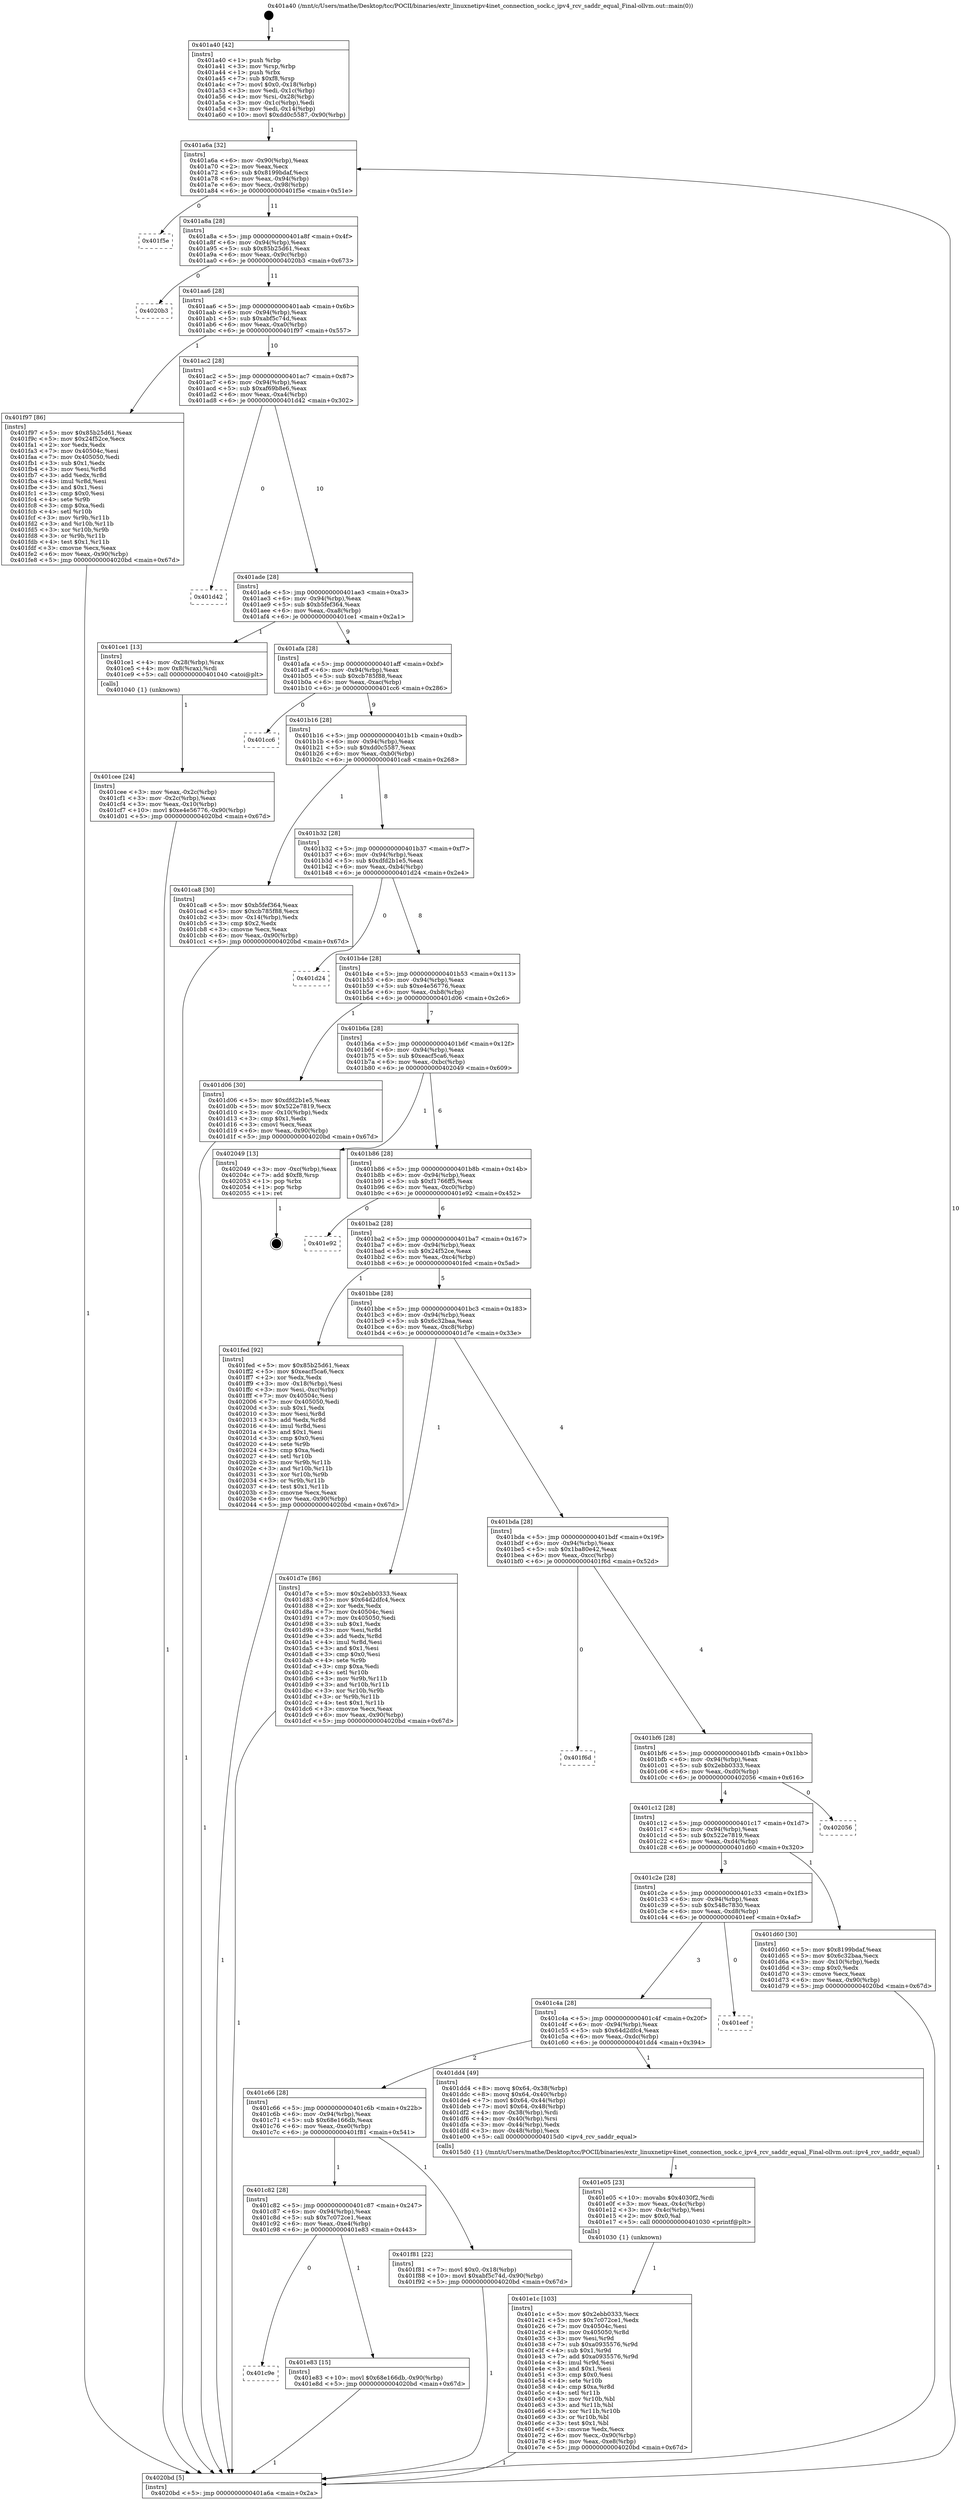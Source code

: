 digraph "0x401a40" {
  label = "0x401a40 (/mnt/c/Users/mathe/Desktop/tcc/POCII/binaries/extr_linuxnetipv4inet_connection_sock.c_ipv4_rcv_saddr_equal_Final-ollvm.out::main(0))"
  labelloc = "t"
  node[shape=record]

  Entry [label="",width=0.3,height=0.3,shape=circle,fillcolor=black,style=filled]
  "0x401a6a" [label="{
     0x401a6a [32]\l
     | [instrs]\l
     &nbsp;&nbsp;0x401a6a \<+6\>: mov -0x90(%rbp),%eax\l
     &nbsp;&nbsp;0x401a70 \<+2\>: mov %eax,%ecx\l
     &nbsp;&nbsp;0x401a72 \<+6\>: sub $0x8199bdaf,%ecx\l
     &nbsp;&nbsp;0x401a78 \<+6\>: mov %eax,-0x94(%rbp)\l
     &nbsp;&nbsp;0x401a7e \<+6\>: mov %ecx,-0x98(%rbp)\l
     &nbsp;&nbsp;0x401a84 \<+6\>: je 0000000000401f5e \<main+0x51e\>\l
  }"]
  "0x401f5e" [label="{
     0x401f5e\l
  }", style=dashed]
  "0x401a8a" [label="{
     0x401a8a [28]\l
     | [instrs]\l
     &nbsp;&nbsp;0x401a8a \<+5\>: jmp 0000000000401a8f \<main+0x4f\>\l
     &nbsp;&nbsp;0x401a8f \<+6\>: mov -0x94(%rbp),%eax\l
     &nbsp;&nbsp;0x401a95 \<+5\>: sub $0x85b25d61,%eax\l
     &nbsp;&nbsp;0x401a9a \<+6\>: mov %eax,-0x9c(%rbp)\l
     &nbsp;&nbsp;0x401aa0 \<+6\>: je 00000000004020b3 \<main+0x673\>\l
  }"]
  Exit [label="",width=0.3,height=0.3,shape=circle,fillcolor=black,style=filled,peripheries=2]
  "0x4020b3" [label="{
     0x4020b3\l
  }", style=dashed]
  "0x401aa6" [label="{
     0x401aa6 [28]\l
     | [instrs]\l
     &nbsp;&nbsp;0x401aa6 \<+5\>: jmp 0000000000401aab \<main+0x6b\>\l
     &nbsp;&nbsp;0x401aab \<+6\>: mov -0x94(%rbp),%eax\l
     &nbsp;&nbsp;0x401ab1 \<+5\>: sub $0xabf5c74d,%eax\l
     &nbsp;&nbsp;0x401ab6 \<+6\>: mov %eax,-0xa0(%rbp)\l
     &nbsp;&nbsp;0x401abc \<+6\>: je 0000000000401f97 \<main+0x557\>\l
  }"]
  "0x401c9e" [label="{
     0x401c9e\l
  }", style=dashed]
  "0x401f97" [label="{
     0x401f97 [86]\l
     | [instrs]\l
     &nbsp;&nbsp;0x401f97 \<+5\>: mov $0x85b25d61,%eax\l
     &nbsp;&nbsp;0x401f9c \<+5\>: mov $0x24f52ce,%ecx\l
     &nbsp;&nbsp;0x401fa1 \<+2\>: xor %edx,%edx\l
     &nbsp;&nbsp;0x401fa3 \<+7\>: mov 0x40504c,%esi\l
     &nbsp;&nbsp;0x401faa \<+7\>: mov 0x405050,%edi\l
     &nbsp;&nbsp;0x401fb1 \<+3\>: sub $0x1,%edx\l
     &nbsp;&nbsp;0x401fb4 \<+3\>: mov %esi,%r8d\l
     &nbsp;&nbsp;0x401fb7 \<+3\>: add %edx,%r8d\l
     &nbsp;&nbsp;0x401fba \<+4\>: imul %r8d,%esi\l
     &nbsp;&nbsp;0x401fbe \<+3\>: and $0x1,%esi\l
     &nbsp;&nbsp;0x401fc1 \<+3\>: cmp $0x0,%esi\l
     &nbsp;&nbsp;0x401fc4 \<+4\>: sete %r9b\l
     &nbsp;&nbsp;0x401fc8 \<+3\>: cmp $0xa,%edi\l
     &nbsp;&nbsp;0x401fcb \<+4\>: setl %r10b\l
     &nbsp;&nbsp;0x401fcf \<+3\>: mov %r9b,%r11b\l
     &nbsp;&nbsp;0x401fd2 \<+3\>: and %r10b,%r11b\l
     &nbsp;&nbsp;0x401fd5 \<+3\>: xor %r10b,%r9b\l
     &nbsp;&nbsp;0x401fd8 \<+3\>: or %r9b,%r11b\l
     &nbsp;&nbsp;0x401fdb \<+4\>: test $0x1,%r11b\l
     &nbsp;&nbsp;0x401fdf \<+3\>: cmovne %ecx,%eax\l
     &nbsp;&nbsp;0x401fe2 \<+6\>: mov %eax,-0x90(%rbp)\l
     &nbsp;&nbsp;0x401fe8 \<+5\>: jmp 00000000004020bd \<main+0x67d\>\l
  }"]
  "0x401ac2" [label="{
     0x401ac2 [28]\l
     | [instrs]\l
     &nbsp;&nbsp;0x401ac2 \<+5\>: jmp 0000000000401ac7 \<main+0x87\>\l
     &nbsp;&nbsp;0x401ac7 \<+6\>: mov -0x94(%rbp),%eax\l
     &nbsp;&nbsp;0x401acd \<+5\>: sub $0xaf69b8e6,%eax\l
     &nbsp;&nbsp;0x401ad2 \<+6\>: mov %eax,-0xa4(%rbp)\l
     &nbsp;&nbsp;0x401ad8 \<+6\>: je 0000000000401d42 \<main+0x302\>\l
  }"]
  "0x401e83" [label="{
     0x401e83 [15]\l
     | [instrs]\l
     &nbsp;&nbsp;0x401e83 \<+10\>: movl $0x68e166db,-0x90(%rbp)\l
     &nbsp;&nbsp;0x401e8d \<+5\>: jmp 00000000004020bd \<main+0x67d\>\l
  }"]
  "0x401d42" [label="{
     0x401d42\l
  }", style=dashed]
  "0x401ade" [label="{
     0x401ade [28]\l
     | [instrs]\l
     &nbsp;&nbsp;0x401ade \<+5\>: jmp 0000000000401ae3 \<main+0xa3\>\l
     &nbsp;&nbsp;0x401ae3 \<+6\>: mov -0x94(%rbp),%eax\l
     &nbsp;&nbsp;0x401ae9 \<+5\>: sub $0xb5fef364,%eax\l
     &nbsp;&nbsp;0x401aee \<+6\>: mov %eax,-0xa8(%rbp)\l
     &nbsp;&nbsp;0x401af4 \<+6\>: je 0000000000401ce1 \<main+0x2a1\>\l
  }"]
  "0x401c82" [label="{
     0x401c82 [28]\l
     | [instrs]\l
     &nbsp;&nbsp;0x401c82 \<+5\>: jmp 0000000000401c87 \<main+0x247\>\l
     &nbsp;&nbsp;0x401c87 \<+6\>: mov -0x94(%rbp),%eax\l
     &nbsp;&nbsp;0x401c8d \<+5\>: sub $0x7c072ce1,%eax\l
     &nbsp;&nbsp;0x401c92 \<+6\>: mov %eax,-0xe4(%rbp)\l
     &nbsp;&nbsp;0x401c98 \<+6\>: je 0000000000401e83 \<main+0x443\>\l
  }"]
  "0x401ce1" [label="{
     0x401ce1 [13]\l
     | [instrs]\l
     &nbsp;&nbsp;0x401ce1 \<+4\>: mov -0x28(%rbp),%rax\l
     &nbsp;&nbsp;0x401ce5 \<+4\>: mov 0x8(%rax),%rdi\l
     &nbsp;&nbsp;0x401ce9 \<+5\>: call 0000000000401040 \<atoi@plt\>\l
     | [calls]\l
     &nbsp;&nbsp;0x401040 \{1\} (unknown)\l
  }"]
  "0x401afa" [label="{
     0x401afa [28]\l
     | [instrs]\l
     &nbsp;&nbsp;0x401afa \<+5\>: jmp 0000000000401aff \<main+0xbf\>\l
     &nbsp;&nbsp;0x401aff \<+6\>: mov -0x94(%rbp),%eax\l
     &nbsp;&nbsp;0x401b05 \<+5\>: sub $0xcb785f88,%eax\l
     &nbsp;&nbsp;0x401b0a \<+6\>: mov %eax,-0xac(%rbp)\l
     &nbsp;&nbsp;0x401b10 \<+6\>: je 0000000000401cc6 \<main+0x286\>\l
  }"]
  "0x401f81" [label="{
     0x401f81 [22]\l
     | [instrs]\l
     &nbsp;&nbsp;0x401f81 \<+7\>: movl $0x0,-0x18(%rbp)\l
     &nbsp;&nbsp;0x401f88 \<+10\>: movl $0xabf5c74d,-0x90(%rbp)\l
     &nbsp;&nbsp;0x401f92 \<+5\>: jmp 00000000004020bd \<main+0x67d\>\l
  }"]
  "0x401cc6" [label="{
     0x401cc6\l
  }", style=dashed]
  "0x401b16" [label="{
     0x401b16 [28]\l
     | [instrs]\l
     &nbsp;&nbsp;0x401b16 \<+5\>: jmp 0000000000401b1b \<main+0xdb\>\l
     &nbsp;&nbsp;0x401b1b \<+6\>: mov -0x94(%rbp),%eax\l
     &nbsp;&nbsp;0x401b21 \<+5\>: sub $0xdd0c5587,%eax\l
     &nbsp;&nbsp;0x401b26 \<+6\>: mov %eax,-0xb0(%rbp)\l
     &nbsp;&nbsp;0x401b2c \<+6\>: je 0000000000401ca8 \<main+0x268\>\l
  }"]
  "0x401e1c" [label="{
     0x401e1c [103]\l
     | [instrs]\l
     &nbsp;&nbsp;0x401e1c \<+5\>: mov $0x2ebb0333,%ecx\l
     &nbsp;&nbsp;0x401e21 \<+5\>: mov $0x7c072ce1,%edx\l
     &nbsp;&nbsp;0x401e26 \<+7\>: mov 0x40504c,%esi\l
     &nbsp;&nbsp;0x401e2d \<+8\>: mov 0x405050,%r8d\l
     &nbsp;&nbsp;0x401e35 \<+3\>: mov %esi,%r9d\l
     &nbsp;&nbsp;0x401e38 \<+7\>: sub $0xa0935576,%r9d\l
     &nbsp;&nbsp;0x401e3f \<+4\>: sub $0x1,%r9d\l
     &nbsp;&nbsp;0x401e43 \<+7\>: add $0xa0935576,%r9d\l
     &nbsp;&nbsp;0x401e4a \<+4\>: imul %r9d,%esi\l
     &nbsp;&nbsp;0x401e4e \<+3\>: and $0x1,%esi\l
     &nbsp;&nbsp;0x401e51 \<+3\>: cmp $0x0,%esi\l
     &nbsp;&nbsp;0x401e54 \<+4\>: sete %r10b\l
     &nbsp;&nbsp;0x401e58 \<+4\>: cmp $0xa,%r8d\l
     &nbsp;&nbsp;0x401e5c \<+4\>: setl %r11b\l
     &nbsp;&nbsp;0x401e60 \<+3\>: mov %r10b,%bl\l
     &nbsp;&nbsp;0x401e63 \<+3\>: and %r11b,%bl\l
     &nbsp;&nbsp;0x401e66 \<+3\>: xor %r11b,%r10b\l
     &nbsp;&nbsp;0x401e69 \<+3\>: or %r10b,%bl\l
     &nbsp;&nbsp;0x401e6c \<+3\>: test $0x1,%bl\l
     &nbsp;&nbsp;0x401e6f \<+3\>: cmovne %edx,%ecx\l
     &nbsp;&nbsp;0x401e72 \<+6\>: mov %ecx,-0x90(%rbp)\l
     &nbsp;&nbsp;0x401e78 \<+6\>: mov %eax,-0xe8(%rbp)\l
     &nbsp;&nbsp;0x401e7e \<+5\>: jmp 00000000004020bd \<main+0x67d\>\l
  }"]
  "0x401ca8" [label="{
     0x401ca8 [30]\l
     | [instrs]\l
     &nbsp;&nbsp;0x401ca8 \<+5\>: mov $0xb5fef364,%eax\l
     &nbsp;&nbsp;0x401cad \<+5\>: mov $0xcb785f88,%ecx\l
     &nbsp;&nbsp;0x401cb2 \<+3\>: mov -0x14(%rbp),%edx\l
     &nbsp;&nbsp;0x401cb5 \<+3\>: cmp $0x2,%edx\l
     &nbsp;&nbsp;0x401cb8 \<+3\>: cmovne %ecx,%eax\l
     &nbsp;&nbsp;0x401cbb \<+6\>: mov %eax,-0x90(%rbp)\l
     &nbsp;&nbsp;0x401cc1 \<+5\>: jmp 00000000004020bd \<main+0x67d\>\l
  }"]
  "0x401b32" [label="{
     0x401b32 [28]\l
     | [instrs]\l
     &nbsp;&nbsp;0x401b32 \<+5\>: jmp 0000000000401b37 \<main+0xf7\>\l
     &nbsp;&nbsp;0x401b37 \<+6\>: mov -0x94(%rbp),%eax\l
     &nbsp;&nbsp;0x401b3d \<+5\>: sub $0xdfd2b1e5,%eax\l
     &nbsp;&nbsp;0x401b42 \<+6\>: mov %eax,-0xb4(%rbp)\l
     &nbsp;&nbsp;0x401b48 \<+6\>: je 0000000000401d24 \<main+0x2e4\>\l
  }"]
  "0x4020bd" [label="{
     0x4020bd [5]\l
     | [instrs]\l
     &nbsp;&nbsp;0x4020bd \<+5\>: jmp 0000000000401a6a \<main+0x2a\>\l
  }"]
  "0x401a40" [label="{
     0x401a40 [42]\l
     | [instrs]\l
     &nbsp;&nbsp;0x401a40 \<+1\>: push %rbp\l
     &nbsp;&nbsp;0x401a41 \<+3\>: mov %rsp,%rbp\l
     &nbsp;&nbsp;0x401a44 \<+1\>: push %rbx\l
     &nbsp;&nbsp;0x401a45 \<+7\>: sub $0xf8,%rsp\l
     &nbsp;&nbsp;0x401a4c \<+7\>: movl $0x0,-0x18(%rbp)\l
     &nbsp;&nbsp;0x401a53 \<+3\>: mov %edi,-0x1c(%rbp)\l
     &nbsp;&nbsp;0x401a56 \<+4\>: mov %rsi,-0x28(%rbp)\l
     &nbsp;&nbsp;0x401a5a \<+3\>: mov -0x1c(%rbp),%edi\l
     &nbsp;&nbsp;0x401a5d \<+3\>: mov %edi,-0x14(%rbp)\l
     &nbsp;&nbsp;0x401a60 \<+10\>: movl $0xdd0c5587,-0x90(%rbp)\l
  }"]
  "0x401cee" [label="{
     0x401cee [24]\l
     | [instrs]\l
     &nbsp;&nbsp;0x401cee \<+3\>: mov %eax,-0x2c(%rbp)\l
     &nbsp;&nbsp;0x401cf1 \<+3\>: mov -0x2c(%rbp),%eax\l
     &nbsp;&nbsp;0x401cf4 \<+3\>: mov %eax,-0x10(%rbp)\l
     &nbsp;&nbsp;0x401cf7 \<+10\>: movl $0xe4e56776,-0x90(%rbp)\l
     &nbsp;&nbsp;0x401d01 \<+5\>: jmp 00000000004020bd \<main+0x67d\>\l
  }"]
  "0x401e05" [label="{
     0x401e05 [23]\l
     | [instrs]\l
     &nbsp;&nbsp;0x401e05 \<+10\>: movabs $0x4030f2,%rdi\l
     &nbsp;&nbsp;0x401e0f \<+3\>: mov %eax,-0x4c(%rbp)\l
     &nbsp;&nbsp;0x401e12 \<+3\>: mov -0x4c(%rbp),%esi\l
     &nbsp;&nbsp;0x401e15 \<+2\>: mov $0x0,%al\l
     &nbsp;&nbsp;0x401e17 \<+5\>: call 0000000000401030 \<printf@plt\>\l
     | [calls]\l
     &nbsp;&nbsp;0x401030 \{1\} (unknown)\l
  }"]
  "0x401d24" [label="{
     0x401d24\l
  }", style=dashed]
  "0x401b4e" [label="{
     0x401b4e [28]\l
     | [instrs]\l
     &nbsp;&nbsp;0x401b4e \<+5\>: jmp 0000000000401b53 \<main+0x113\>\l
     &nbsp;&nbsp;0x401b53 \<+6\>: mov -0x94(%rbp),%eax\l
     &nbsp;&nbsp;0x401b59 \<+5\>: sub $0xe4e56776,%eax\l
     &nbsp;&nbsp;0x401b5e \<+6\>: mov %eax,-0xb8(%rbp)\l
     &nbsp;&nbsp;0x401b64 \<+6\>: je 0000000000401d06 \<main+0x2c6\>\l
  }"]
  "0x401c66" [label="{
     0x401c66 [28]\l
     | [instrs]\l
     &nbsp;&nbsp;0x401c66 \<+5\>: jmp 0000000000401c6b \<main+0x22b\>\l
     &nbsp;&nbsp;0x401c6b \<+6\>: mov -0x94(%rbp),%eax\l
     &nbsp;&nbsp;0x401c71 \<+5\>: sub $0x68e166db,%eax\l
     &nbsp;&nbsp;0x401c76 \<+6\>: mov %eax,-0xe0(%rbp)\l
     &nbsp;&nbsp;0x401c7c \<+6\>: je 0000000000401f81 \<main+0x541\>\l
  }"]
  "0x401d06" [label="{
     0x401d06 [30]\l
     | [instrs]\l
     &nbsp;&nbsp;0x401d06 \<+5\>: mov $0xdfd2b1e5,%eax\l
     &nbsp;&nbsp;0x401d0b \<+5\>: mov $0x522e7819,%ecx\l
     &nbsp;&nbsp;0x401d10 \<+3\>: mov -0x10(%rbp),%edx\l
     &nbsp;&nbsp;0x401d13 \<+3\>: cmp $0x1,%edx\l
     &nbsp;&nbsp;0x401d16 \<+3\>: cmovl %ecx,%eax\l
     &nbsp;&nbsp;0x401d19 \<+6\>: mov %eax,-0x90(%rbp)\l
     &nbsp;&nbsp;0x401d1f \<+5\>: jmp 00000000004020bd \<main+0x67d\>\l
  }"]
  "0x401b6a" [label="{
     0x401b6a [28]\l
     | [instrs]\l
     &nbsp;&nbsp;0x401b6a \<+5\>: jmp 0000000000401b6f \<main+0x12f\>\l
     &nbsp;&nbsp;0x401b6f \<+6\>: mov -0x94(%rbp),%eax\l
     &nbsp;&nbsp;0x401b75 \<+5\>: sub $0xeacf5ca6,%eax\l
     &nbsp;&nbsp;0x401b7a \<+6\>: mov %eax,-0xbc(%rbp)\l
     &nbsp;&nbsp;0x401b80 \<+6\>: je 0000000000402049 \<main+0x609\>\l
  }"]
  "0x401dd4" [label="{
     0x401dd4 [49]\l
     | [instrs]\l
     &nbsp;&nbsp;0x401dd4 \<+8\>: movq $0x64,-0x38(%rbp)\l
     &nbsp;&nbsp;0x401ddc \<+8\>: movq $0x64,-0x40(%rbp)\l
     &nbsp;&nbsp;0x401de4 \<+7\>: movl $0x64,-0x44(%rbp)\l
     &nbsp;&nbsp;0x401deb \<+7\>: movl $0x64,-0x48(%rbp)\l
     &nbsp;&nbsp;0x401df2 \<+4\>: mov -0x38(%rbp),%rdi\l
     &nbsp;&nbsp;0x401df6 \<+4\>: mov -0x40(%rbp),%rsi\l
     &nbsp;&nbsp;0x401dfa \<+3\>: mov -0x44(%rbp),%edx\l
     &nbsp;&nbsp;0x401dfd \<+3\>: mov -0x48(%rbp),%ecx\l
     &nbsp;&nbsp;0x401e00 \<+5\>: call 00000000004015d0 \<ipv4_rcv_saddr_equal\>\l
     | [calls]\l
     &nbsp;&nbsp;0x4015d0 \{1\} (/mnt/c/Users/mathe/Desktop/tcc/POCII/binaries/extr_linuxnetipv4inet_connection_sock.c_ipv4_rcv_saddr_equal_Final-ollvm.out::ipv4_rcv_saddr_equal)\l
  }"]
  "0x402049" [label="{
     0x402049 [13]\l
     | [instrs]\l
     &nbsp;&nbsp;0x402049 \<+3\>: mov -0xc(%rbp),%eax\l
     &nbsp;&nbsp;0x40204c \<+7\>: add $0xf8,%rsp\l
     &nbsp;&nbsp;0x402053 \<+1\>: pop %rbx\l
     &nbsp;&nbsp;0x402054 \<+1\>: pop %rbp\l
     &nbsp;&nbsp;0x402055 \<+1\>: ret\l
  }"]
  "0x401b86" [label="{
     0x401b86 [28]\l
     | [instrs]\l
     &nbsp;&nbsp;0x401b86 \<+5\>: jmp 0000000000401b8b \<main+0x14b\>\l
     &nbsp;&nbsp;0x401b8b \<+6\>: mov -0x94(%rbp),%eax\l
     &nbsp;&nbsp;0x401b91 \<+5\>: sub $0xf1766ff5,%eax\l
     &nbsp;&nbsp;0x401b96 \<+6\>: mov %eax,-0xc0(%rbp)\l
     &nbsp;&nbsp;0x401b9c \<+6\>: je 0000000000401e92 \<main+0x452\>\l
  }"]
  "0x401c4a" [label="{
     0x401c4a [28]\l
     | [instrs]\l
     &nbsp;&nbsp;0x401c4a \<+5\>: jmp 0000000000401c4f \<main+0x20f\>\l
     &nbsp;&nbsp;0x401c4f \<+6\>: mov -0x94(%rbp),%eax\l
     &nbsp;&nbsp;0x401c55 \<+5\>: sub $0x64d2dfc4,%eax\l
     &nbsp;&nbsp;0x401c5a \<+6\>: mov %eax,-0xdc(%rbp)\l
     &nbsp;&nbsp;0x401c60 \<+6\>: je 0000000000401dd4 \<main+0x394\>\l
  }"]
  "0x401e92" [label="{
     0x401e92\l
  }", style=dashed]
  "0x401ba2" [label="{
     0x401ba2 [28]\l
     | [instrs]\l
     &nbsp;&nbsp;0x401ba2 \<+5\>: jmp 0000000000401ba7 \<main+0x167\>\l
     &nbsp;&nbsp;0x401ba7 \<+6\>: mov -0x94(%rbp),%eax\l
     &nbsp;&nbsp;0x401bad \<+5\>: sub $0x24f52ce,%eax\l
     &nbsp;&nbsp;0x401bb2 \<+6\>: mov %eax,-0xc4(%rbp)\l
     &nbsp;&nbsp;0x401bb8 \<+6\>: je 0000000000401fed \<main+0x5ad\>\l
  }"]
  "0x401eef" [label="{
     0x401eef\l
  }", style=dashed]
  "0x401fed" [label="{
     0x401fed [92]\l
     | [instrs]\l
     &nbsp;&nbsp;0x401fed \<+5\>: mov $0x85b25d61,%eax\l
     &nbsp;&nbsp;0x401ff2 \<+5\>: mov $0xeacf5ca6,%ecx\l
     &nbsp;&nbsp;0x401ff7 \<+2\>: xor %edx,%edx\l
     &nbsp;&nbsp;0x401ff9 \<+3\>: mov -0x18(%rbp),%esi\l
     &nbsp;&nbsp;0x401ffc \<+3\>: mov %esi,-0xc(%rbp)\l
     &nbsp;&nbsp;0x401fff \<+7\>: mov 0x40504c,%esi\l
     &nbsp;&nbsp;0x402006 \<+7\>: mov 0x405050,%edi\l
     &nbsp;&nbsp;0x40200d \<+3\>: sub $0x1,%edx\l
     &nbsp;&nbsp;0x402010 \<+3\>: mov %esi,%r8d\l
     &nbsp;&nbsp;0x402013 \<+3\>: add %edx,%r8d\l
     &nbsp;&nbsp;0x402016 \<+4\>: imul %r8d,%esi\l
     &nbsp;&nbsp;0x40201a \<+3\>: and $0x1,%esi\l
     &nbsp;&nbsp;0x40201d \<+3\>: cmp $0x0,%esi\l
     &nbsp;&nbsp;0x402020 \<+4\>: sete %r9b\l
     &nbsp;&nbsp;0x402024 \<+3\>: cmp $0xa,%edi\l
     &nbsp;&nbsp;0x402027 \<+4\>: setl %r10b\l
     &nbsp;&nbsp;0x40202b \<+3\>: mov %r9b,%r11b\l
     &nbsp;&nbsp;0x40202e \<+3\>: and %r10b,%r11b\l
     &nbsp;&nbsp;0x402031 \<+3\>: xor %r10b,%r9b\l
     &nbsp;&nbsp;0x402034 \<+3\>: or %r9b,%r11b\l
     &nbsp;&nbsp;0x402037 \<+4\>: test $0x1,%r11b\l
     &nbsp;&nbsp;0x40203b \<+3\>: cmovne %ecx,%eax\l
     &nbsp;&nbsp;0x40203e \<+6\>: mov %eax,-0x90(%rbp)\l
     &nbsp;&nbsp;0x402044 \<+5\>: jmp 00000000004020bd \<main+0x67d\>\l
  }"]
  "0x401bbe" [label="{
     0x401bbe [28]\l
     | [instrs]\l
     &nbsp;&nbsp;0x401bbe \<+5\>: jmp 0000000000401bc3 \<main+0x183\>\l
     &nbsp;&nbsp;0x401bc3 \<+6\>: mov -0x94(%rbp),%eax\l
     &nbsp;&nbsp;0x401bc9 \<+5\>: sub $0x6c32baa,%eax\l
     &nbsp;&nbsp;0x401bce \<+6\>: mov %eax,-0xc8(%rbp)\l
     &nbsp;&nbsp;0x401bd4 \<+6\>: je 0000000000401d7e \<main+0x33e\>\l
  }"]
  "0x401c2e" [label="{
     0x401c2e [28]\l
     | [instrs]\l
     &nbsp;&nbsp;0x401c2e \<+5\>: jmp 0000000000401c33 \<main+0x1f3\>\l
     &nbsp;&nbsp;0x401c33 \<+6\>: mov -0x94(%rbp),%eax\l
     &nbsp;&nbsp;0x401c39 \<+5\>: sub $0x548c7830,%eax\l
     &nbsp;&nbsp;0x401c3e \<+6\>: mov %eax,-0xd8(%rbp)\l
     &nbsp;&nbsp;0x401c44 \<+6\>: je 0000000000401eef \<main+0x4af\>\l
  }"]
  "0x401d7e" [label="{
     0x401d7e [86]\l
     | [instrs]\l
     &nbsp;&nbsp;0x401d7e \<+5\>: mov $0x2ebb0333,%eax\l
     &nbsp;&nbsp;0x401d83 \<+5\>: mov $0x64d2dfc4,%ecx\l
     &nbsp;&nbsp;0x401d88 \<+2\>: xor %edx,%edx\l
     &nbsp;&nbsp;0x401d8a \<+7\>: mov 0x40504c,%esi\l
     &nbsp;&nbsp;0x401d91 \<+7\>: mov 0x405050,%edi\l
     &nbsp;&nbsp;0x401d98 \<+3\>: sub $0x1,%edx\l
     &nbsp;&nbsp;0x401d9b \<+3\>: mov %esi,%r8d\l
     &nbsp;&nbsp;0x401d9e \<+3\>: add %edx,%r8d\l
     &nbsp;&nbsp;0x401da1 \<+4\>: imul %r8d,%esi\l
     &nbsp;&nbsp;0x401da5 \<+3\>: and $0x1,%esi\l
     &nbsp;&nbsp;0x401da8 \<+3\>: cmp $0x0,%esi\l
     &nbsp;&nbsp;0x401dab \<+4\>: sete %r9b\l
     &nbsp;&nbsp;0x401daf \<+3\>: cmp $0xa,%edi\l
     &nbsp;&nbsp;0x401db2 \<+4\>: setl %r10b\l
     &nbsp;&nbsp;0x401db6 \<+3\>: mov %r9b,%r11b\l
     &nbsp;&nbsp;0x401db9 \<+3\>: and %r10b,%r11b\l
     &nbsp;&nbsp;0x401dbc \<+3\>: xor %r10b,%r9b\l
     &nbsp;&nbsp;0x401dbf \<+3\>: or %r9b,%r11b\l
     &nbsp;&nbsp;0x401dc2 \<+4\>: test $0x1,%r11b\l
     &nbsp;&nbsp;0x401dc6 \<+3\>: cmovne %ecx,%eax\l
     &nbsp;&nbsp;0x401dc9 \<+6\>: mov %eax,-0x90(%rbp)\l
     &nbsp;&nbsp;0x401dcf \<+5\>: jmp 00000000004020bd \<main+0x67d\>\l
  }"]
  "0x401bda" [label="{
     0x401bda [28]\l
     | [instrs]\l
     &nbsp;&nbsp;0x401bda \<+5\>: jmp 0000000000401bdf \<main+0x19f\>\l
     &nbsp;&nbsp;0x401bdf \<+6\>: mov -0x94(%rbp),%eax\l
     &nbsp;&nbsp;0x401be5 \<+5\>: sub $0x1ba80e42,%eax\l
     &nbsp;&nbsp;0x401bea \<+6\>: mov %eax,-0xcc(%rbp)\l
     &nbsp;&nbsp;0x401bf0 \<+6\>: je 0000000000401f6d \<main+0x52d\>\l
  }"]
  "0x401d60" [label="{
     0x401d60 [30]\l
     | [instrs]\l
     &nbsp;&nbsp;0x401d60 \<+5\>: mov $0x8199bdaf,%eax\l
     &nbsp;&nbsp;0x401d65 \<+5\>: mov $0x6c32baa,%ecx\l
     &nbsp;&nbsp;0x401d6a \<+3\>: mov -0x10(%rbp),%edx\l
     &nbsp;&nbsp;0x401d6d \<+3\>: cmp $0x0,%edx\l
     &nbsp;&nbsp;0x401d70 \<+3\>: cmove %ecx,%eax\l
     &nbsp;&nbsp;0x401d73 \<+6\>: mov %eax,-0x90(%rbp)\l
     &nbsp;&nbsp;0x401d79 \<+5\>: jmp 00000000004020bd \<main+0x67d\>\l
  }"]
  "0x401f6d" [label="{
     0x401f6d\l
  }", style=dashed]
  "0x401bf6" [label="{
     0x401bf6 [28]\l
     | [instrs]\l
     &nbsp;&nbsp;0x401bf6 \<+5\>: jmp 0000000000401bfb \<main+0x1bb\>\l
     &nbsp;&nbsp;0x401bfb \<+6\>: mov -0x94(%rbp),%eax\l
     &nbsp;&nbsp;0x401c01 \<+5\>: sub $0x2ebb0333,%eax\l
     &nbsp;&nbsp;0x401c06 \<+6\>: mov %eax,-0xd0(%rbp)\l
     &nbsp;&nbsp;0x401c0c \<+6\>: je 0000000000402056 \<main+0x616\>\l
  }"]
  "0x401c12" [label="{
     0x401c12 [28]\l
     | [instrs]\l
     &nbsp;&nbsp;0x401c12 \<+5\>: jmp 0000000000401c17 \<main+0x1d7\>\l
     &nbsp;&nbsp;0x401c17 \<+6\>: mov -0x94(%rbp),%eax\l
     &nbsp;&nbsp;0x401c1d \<+5\>: sub $0x522e7819,%eax\l
     &nbsp;&nbsp;0x401c22 \<+6\>: mov %eax,-0xd4(%rbp)\l
     &nbsp;&nbsp;0x401c28 \<+6\>: je 0000000000401d60 \<main+0x320\>\l
  }"]
  "0x402056" [label="{
     0x402056\l
  }", style=dashed]
  Entry -> "0x401a40" [label=" 1"]
  "0x401a6a" -> "0x401f5e" [label=" 0"]
  "0x401a6a" -> "0x401a8a" [label=" 11"]
  "0x402049" -> Exit [label=" 1"]
  "0x401a8a" -> "0x4020b3" [label=" 0"]
  "0x401a8a" -> "0x401aa6" [label=" 11"]
  "0x401fed" -> "0x4020bd" [label=" 1"]
  "0x401aa6" -> "0x401f97" [label=" 1"]
  "0x401aa6" -> "0x401ac2" [label=" 10"]
  "0x401f97" -> "0x4020bd" [label=" 1"]
  "0x401ac2" -> "0x401d42" [label=" 0"]
  "0x401ac2" -> "0x401ade" [label=" 10"]
  "0x401f81" -> "0x4020bd" [label=" 1"]
  "0x401ade" -> "0x401ce1" [label=" 1"]
  "0x401ade" -> "0x401afa" [label=" 9"]
  "0x401c82" -> "0x401c9e" [label=" 0"]
  "0x401afa" -> "0x401cc6" [label=" 0"]
  "0x401afa" -> "0x401b16" [label=" 9"]
  "0x401c82" -> "0x401e83" [label=" 1"]
  "0x401b16" -> "0x401ca8" [label=" 1"]
  "0x401b16" -> "0x401b32" [label=" 8"]
  "0x401ca8" -> "0x4020bd" [label=" 1"]
  "0x401a40" -> "0x401a6a" [label=" 1"]
  "0x4020bd" -> "0x401a6a" [label=" 10"]
  "0x401ce1" -> "0x401cee" [label=" 1"]
  "0x401cee" -> "0x4020bd" [label=" 1"]
  "0x401c66" -> "0x401c82" [label=" 1"]
  "0x401b32" -> "0x401d24" [label=" 0"]
  "0x401b32" -> "0x401b4e" [label=" 8"]
  "0x401c66" -> "0x401f81" [label=" 1"]
  "0x401b4e" -> "0x401d06" [label=" 1"]
  "0x401b4e" -> "0x401b6a" [label=" 7"]
  "0x401d06" -> "0x4020bd" [label=" 1"]
  "0x401e83" -> "0x4020bd" [label=" 1"]
  "0x401b6a" -> "0x402049" [label=" 1"]
  "0x401b6a" -> "0x401b86" [label=" 6"]
  "0x401e1c" -> "0x4020bd" [label=" 1"]
  "0x401b86" -> "0x401e92" [label=" 0"]
  "0x401b86" -> "0x401ba2" [label=" 6"]
  "0x401dd4" -> "0x401e05" [label=" 1"]
  "0x401ba2" -> "0x401fed" [label=" 1"]
  "0x401ba2" -> "0x401bbe" [label=" 5"]
  "0x401c4a" -> "0x401c66" [label=" 2"]
  "0x401bbe" -> "0x401d7e" [label=" 1"]
  "0x401bbe" -> "0x401bda" [label=" 4"]
  "0x401e05" -> "0x401e1c" [label=" 1"]
  "0x401bda" -> "0x401f6d" [label=" 0"]
  "0x401bda" -> "0x401bf6" [label=" 4"]
  "0x401c2e" -> "0x401c4a" [label=" 3"]
  "0x401bf6" -> "0x402056" [label=" 0"]
  "0x401bf6" -> "0x401c12" [label=" 4"]
  "0x401c2e" -> "0x401eef" [label=" 0"]
  "0x401c12" -> "0x401d60" [label=" 1"]
  "0x401c12" -> "0x401c2e" [label=" 3"]
  "0x401d60" -> "0x4020bd" [label=" 1"]
  "0x401d7e" -> "0x4020bd" [label=" 1"]
  "0x401c4a" -> "0x401dd4" [label=" 1"]
}

